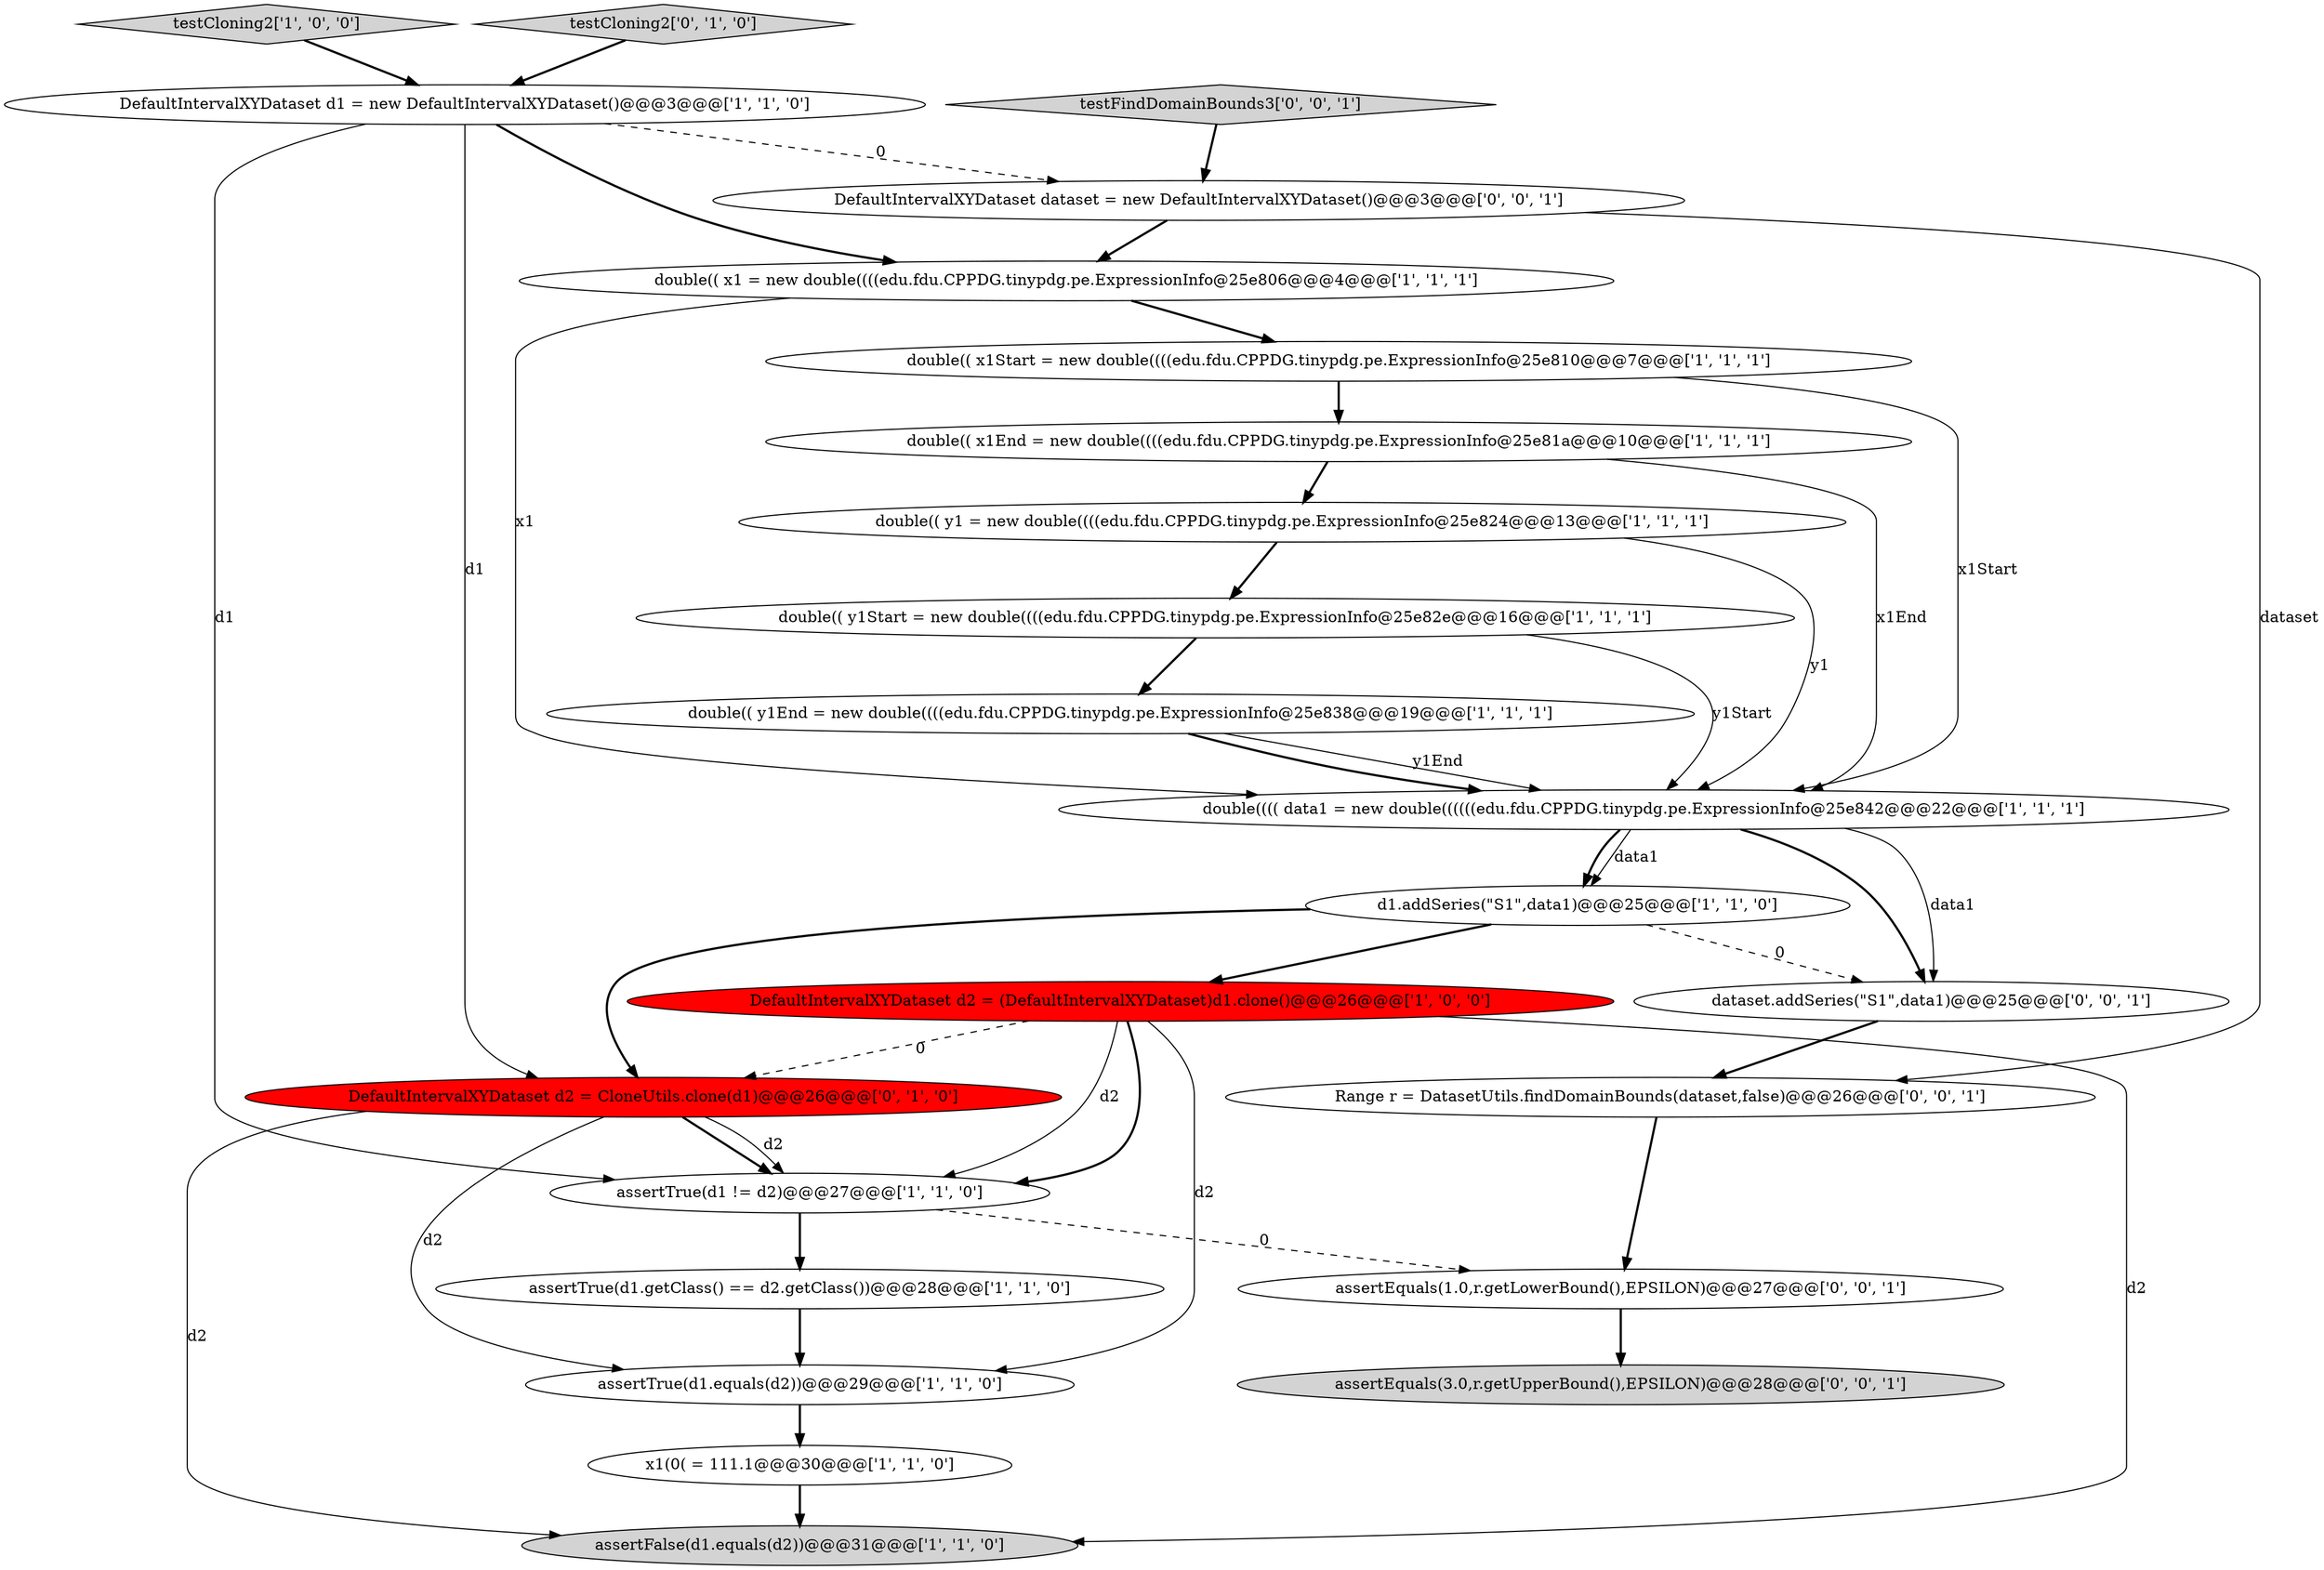digraph {
11 [style = filled, label = "assertTrue(d1.equals(d2))@@@29@@@['1', '1', '0']", fillcolor = white, shape = ellipse image = "AAA0AAABBB1BBB"];
19 [style = filled, label = "Range r = DatasetUtils.findDomainBounds(dataset,false)@@@26@@@['0', '0', '1']", fillcolor = white, shape = ellipse image = "AAA0AAABBB3BBB"];
23 [style = filled, label = "dataset.addSeries(\"S1\",data1)@@@25@@@['0', '0', '1']", fillcolor = white, shape = ellipse image = "AAA0AAABBB3BBB"];
9 [style = filled, label = "x1(0( = 111.1@@@30@@@['1', '1', '0']", fillcolor = white, shape = ellipse image = "AAA0AAABBB1BBB"];
4 [style = filled, label = "double(( x1 = new double((((edu.fdu.CPPDG.tinypdg.pe.ExpressionInfo@25e806@@@4@@@['1', '1', '1']", fillcolor = white, shape = ellipse image = "AAA0AAABBB1BBB"];
0 [style = filled, label = "double(( x1End = new double((((edu.fdu.CPPDG.tinypdg.pe.ExpressionInfo@25e81a@@@10@@@['1', '1', '1']", fillcolor = white, shape = ellipse image = "AAA0AAABBB1BBB"];
20 [style = filled, label = "assertEquals(1.0,r.getLowerBound(),EPSILON)@@@27@@@['0', '0', '1']", fillcolor = white, shape = ellipse image = "AAA0AAABBB3BBB"];
15 [style = filled, label = "assertFalse(d1.equals(d2))@@@31@@@['1', '1', '0']", fillcolor = lightgray, shape = ellipse image = "AAA0AAABBB1BBB"];
14 [style = filled, label = "double(((( data1 = new double((((((edu.fdu.CPPDG.tinypdg.pe.ExpressionInfo@25e842@@@22@@@['1', '1', '1']", fillcolor = white, shape = ellipse image = "AAA0AAABBB1BBB"];
21 [style = filled, label = "DefaultIntervalXYDataset dataset = new DefaultIntervalXYDataset()@@@3@@@['0', '0', '1']", fillcolor = white, shape = ellipse image = "AAA0AAABBB3BBB"];
22 [style = filled, label = "assertEquals(3.0,r.getUpperBound(),EPSILON)@@@28@@@['0', '0', '1']", fillcolor = lightgray, shape = ellipse image = "AAA0AAABBB3BBB"];
7 [style = filled, label = "DefaultIntervalXYDataset d2 = (DefaultIntervalXYDataset)d1.clone()@@@26@@@['1', '0', '0']", fillcolor = red, shape = ellipse image = "AAA1AAABBB1BBB"];
3 [style = filled, label = "assertTrue(d1.getClass() == d2.getClass())@@@28@@@['1', '1', '0']", fillcolor = white, shape = ellipse image = "AAA0AAABBB1BBB"];
10 [style = filled, label = "assertTrue(d1 != d2)@@@27@@@['1', '1', '0']", fillcolor = white, shape = ellipse image = "AAA0AAABBB1BBB"];
16 [style = filled, label = "DefaultIntervalXYDataset d2 = CloneUtils.clone(d1)@@@26@@@['0', '1', '0']", fillcolor = red, shape = ellipse image = "AAA1AAABBB2BBB"];
1 [style = filled, label = "double(( y1End = new double((((edu.fdu.CPPDG.tinypdg.pe.ExpressionInfo@25e838@@@19@@@['1', '1', '1']", fillcolor = white, shape = ellipse image = "AAA0AAABBB1BBB"];
6 [style = filled, label = "testCloning2['1', '0', '0']", fillcolor = lightgray, shape = diamond image = "AAA0AAABBB1BBB"];
8 [style = filled, label = "double(( x1Start = new double((((edu.fdu.CPPDG.tinypdg.pe.ExpressionInfo@25e810@@@7@@@['1', '1', '1']", fillcolor = white, shape = ellipse image = "AAA0AAABBB1BBB"];
12 [style = filled, label = "DefaultIntervalXYDataset d1 = new DefaultIntervalXYDataset()@@@3@@@['1', '1', '0']", fillcolor = white, shape = ellipse image = "AAA0AAABBB1BBB"];
17 [style = filled, label = "testCloning2['0', '1', '0']", fillcolor = lightgray, shape = diamond image = "AAA0AAABBB2BBB"];
18 [style = filled, label = "testFindDomainBounds3['0', '0', '1']", fillcolor = lightgray, shape = diamond image = "AAA0AAABBB3BBB"];
5 [style = filled, label = "double(( y1 = new double((((edu.fdu.CPPDG.tinypdg.pe.ExpressionInfo@25e824@@@13@@@['1', '1', '1']", fillcolor = white, shape = ellipse image = "AAA0AAABBB1BBB"];
2 [style = filled, label = "d1.addSeries(\"S1\",data1)@@@25@@@['1', '1', '0']", fillcolor = white, shape = ellipse image = "AAA0AAABBB1BBB"];
13 [style = filled, label = "double(( y1Start = new double((((edu.fdu.CPPDG.tinypdg.pe.ExpressionInfo@25e82e@@@16@@@['1', '1', '1']", fillcolor = white, shape = ellipse image = "AAA0AAABBB1BBB"];
2->23 [style = dashed, label="0"];
14->23 [style = solid, label="data1"];
12->16 [style = solid, label="d1"];
12->10 [style = solid, label="d1"];
7->15 [style = solid, label="d2"];
16->15 [style = solid, label="d2"];
7->10 [style = bold, label=""];
16->10 [style = bold, label=""];
7->16 [style = dashed, label="0"];
19->20 [style = bold, label=""];
3->11 [style = bold, label=""];
10->3 [style = bold, label=""];
4->14 [style = solid, label="x1"];
11->9 [style = bold, label=""];
5->14 [style = solid, label="y1"];
7->10 [style = solid, label="d2"];
16->10 [style = solid, label="d2"];
12->21 [style = dashed, label="0"];
13->1 [style = bold, label=""];
21->19 [style = solid, label="dataset"];
20->22 [style = bold, label=""];
8->14 [style = solid, label="x1Start"];
8->0 [style = bold, label=""];
17->12 [style = bold, label=""];
1->14 [style = solid, label="y1End"];
0->14 [style = solid, label="x1End"];
14->2 [style = solid, label="data1"];
14->23 [style = bold, label=""];
12->4 [style = bold, label=""];
16->11 [style = solid, label="d2"];
9->15 [style = bold, label=""];
5->13 [style = bold, label=""];
23->19 [style = bold, label=""];
4->8 [style = bold, label=""];
10->20 [style = dashed, label="0"];
1->14 [style = bold, label=""];
14->2 [style = bold, label=""];
2->7 [style = bold, label=""];
18->21 [style = bold, label=""];
13->14 [style = solid, label="y1Start"];
7->11 [style = solid, label="d2"];
6->12 [style = bold, label=""];
0->5 [style = bold, label=""];
21->4 [style = bold, label=""];
2->16 [style = bold, label=""];
}
